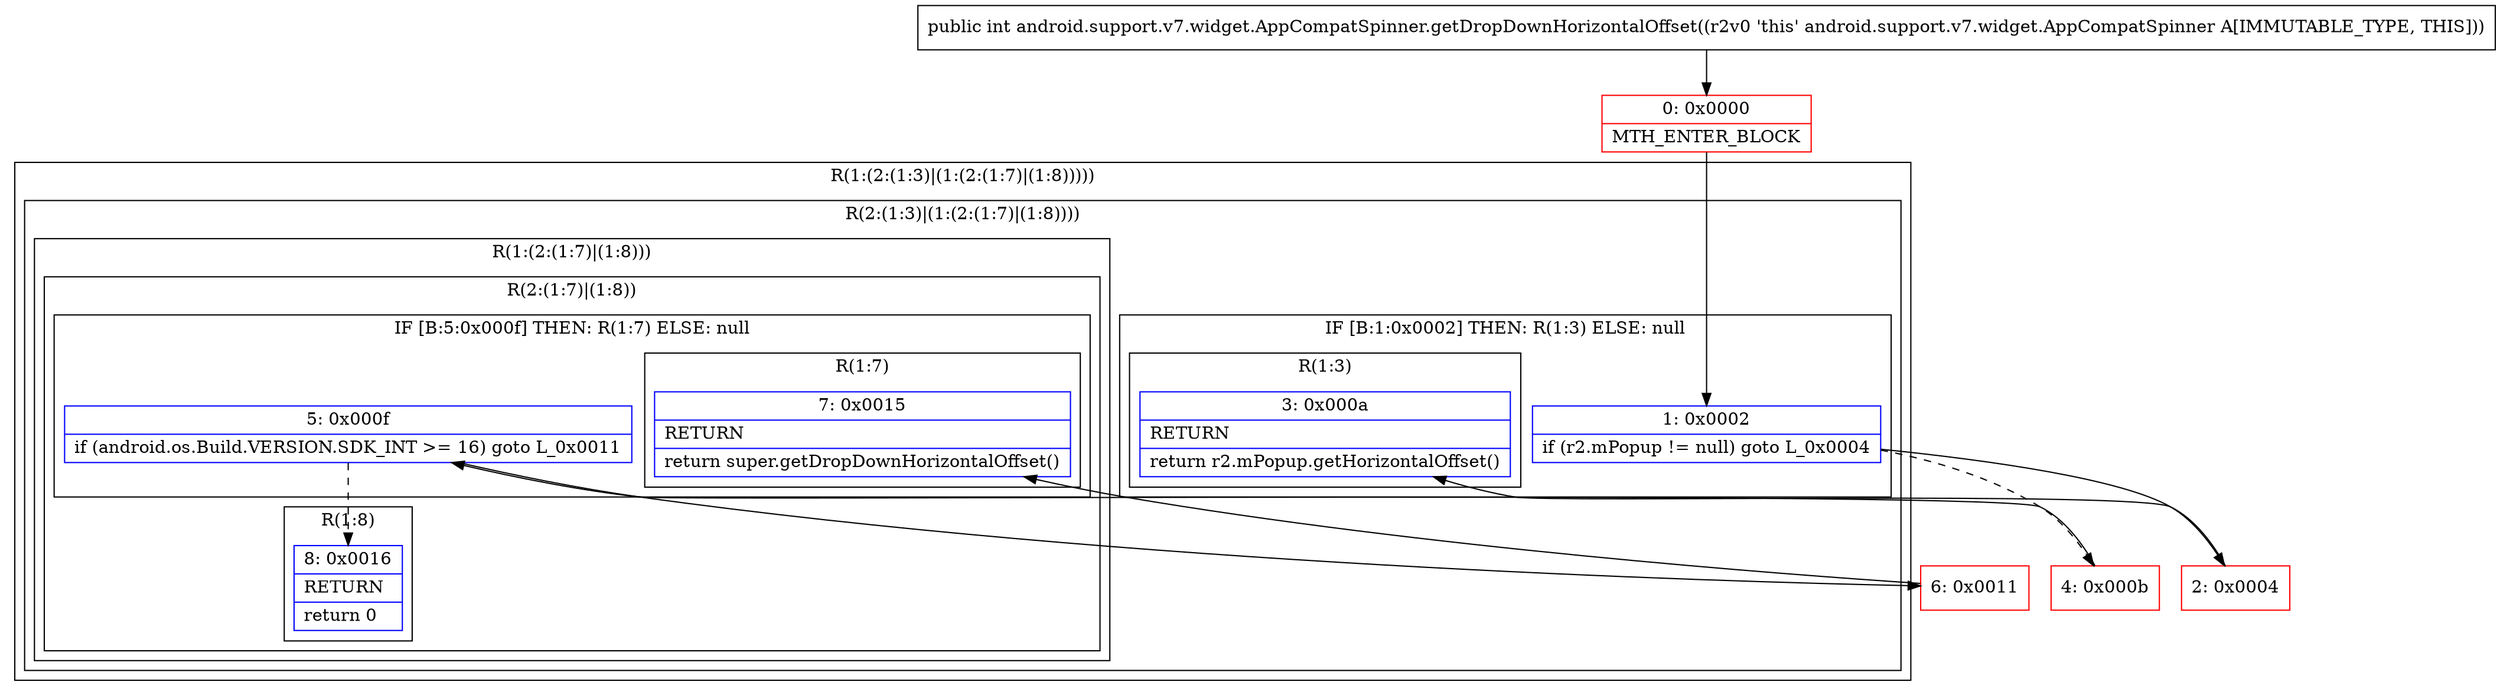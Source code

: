digraph "CFG forandroid.support.v7.widget.AppCompatSpinner.getDropDownHorizontalOffset()I" {
subgraph cluster_Region_1396636323 {
label = "R(1:(2:(1:3)|(1:(2:(1:7)|(1:8)))))";
node [shape=record,color=blue];
subgraph cluster_Region_356476442 {
label = "R(2:(1:3)|(1:(2:(1:7)|(1:8))))";
node [shape=record,color=blue];
subgraph cluster_IfRegion_1344176983 {
label = "IF [B:1:0x0002] THEN: R(1:3) ELSE: null";
node [shape=record,color=blue];
Node_1 [shape=record,label="{1\:\ 0x0002|if (r2.mPopup != null) goto L_0x0004\l}"];
subgraph cluster_Region_1434827824 {
label = "R(1:3)";
node [shape=record,color=blue];
Node_3 [shape=record,label="{3\:\ 0x000a|RETURN\l|return r2.mPopup.getHorizontalOffset()\l}"];
}
}
subgraph cluster_Region_1900724161 {
label = "R(1:(2:(1:7)|(1:8)))";
node [shape=record,color=blue];
subgraph cluster_Region_522913860 {
label = "R(2:(1:7)|(1:8))";
node [shape=record,color=blue];
subgraph cluster_IfRegion_990590157 {
label = "IF [B:5:0x000f] THEN: R(1:7) ELSE: null";
node [shape=record,color=blue];
Node_5 [shape=record,label="{5\:\ 0x000f|if (android.os.Build.VERSION.SDK_INT \>= 16) goto L_0x0011\l}"];
subgraph cluster_Region_1125608352 {
label = "R(1:7)";
node [shape=record,color=blue];
Node_7 [shape=record,label="{7\:\ 0x0015|RETURN\l|return super.getDropDownHorizontalOffset()\l}"];
}
}
subgraph cluster_Region_1736925364 {
label = "R(1:8)";
node [shape=record,color=blue];
Node_8 [shape=record,label="{8\:\ 0x0016|RETURN\l|return 0\l}"];
}
}
}
}
}
Node_0 [shape=record,color=red,label="{0\:\ 0x0000|MTH_ENTER_BLOCK\l}"];
Node_2 [shape=record,color=red,label="{2\:\ 0x0004}"];
Node_4 [shape=record,color=red,label="{4\:\ 0x000b}"];
Node_6 [shape=record,color=red,label="{6\:\ 0x0011}"];
MethodNode[shape=record,label="{public int android.support.v7.widget.AppCompatSpinner.getDropDownHorizontalOffset((r2v0 'this' android.support.v7.widget.AppCompatSpinner A[IMMUTABLE_TYPE, THIS])) }"];
MethodNode -> Node_0;
Node_1 -> Node_2;
Node_1 -> Node_4[style=dashed];
Node_5 -> Node_6;
Node_5 -> Node_8[style=dashed];
Node_0 -> Node_1;
Node_2 -> Node_3;
Node_4 -> Node_5;
Node_6 -> Node_7;
}


